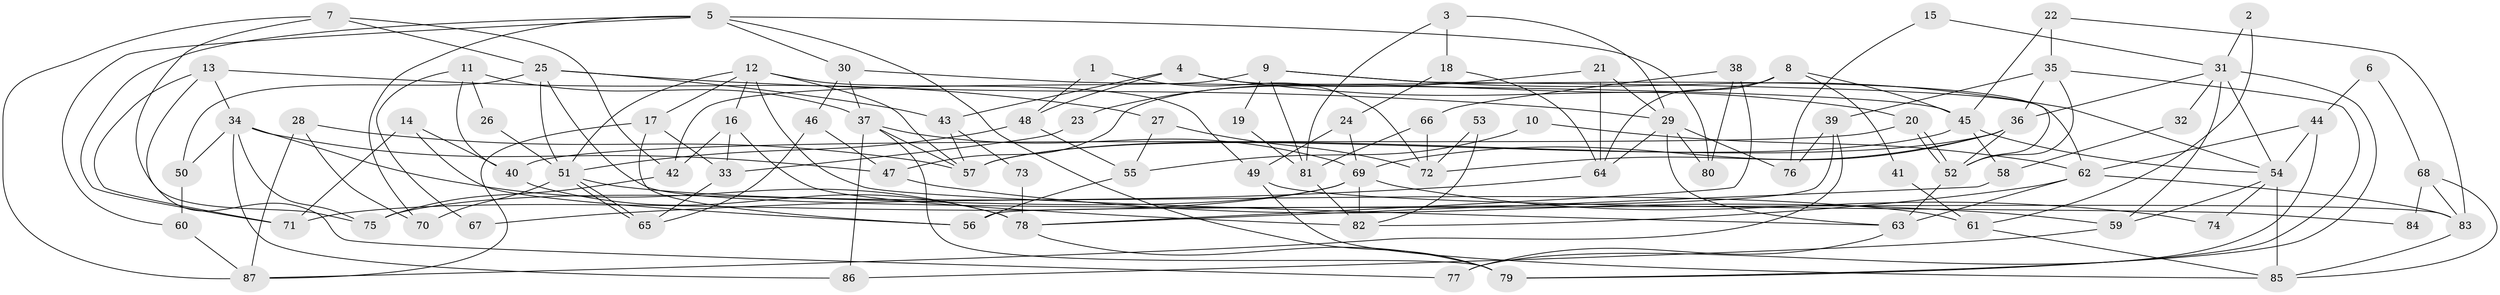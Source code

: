 // coarse degree distribution, {5: 0.17307692307692307, 2: 0.11538461538461539, 3: 0.17307692307692307, 4: 0.17307692307692307, 9: 0.038461538461538464, 10: 0.038461538461538464, 6: 0.09615384615384616, 8: 0.11538461538461539, 7: 0.057692307692307696, 11: 0.019230769230769232}
// Generated by graph-tools (version 1.1) at 2025/52/02/27/25 19:52:04]
// undirected, 87 vertices, 174 edges
graph export_dot {
graph [start="1"]
  node [color=gray90,style=filled];
  1;
  2;
  3;
  4;
  5;
  6;
  7;
  8;
  9;
  10;
  11;
  12;
  13;
  14;
  15;
  16;
  17;
  18;
  19;
  20;
  21;
  22;
  23;
  24;
  25;
  26;
  27;
  28;
  29;
  30;
  31;
  32;
  33;
  34;
  35;
  36;
  37;
  38;
  39;
  40;
  41;
  42;
  43;
  44;
  45;
  46;
  47;
  48;
  49;
  50;
  51;
  52;
  53;
  54;
  55;
  56;
  57;
  58;
  59;
  60;
  61;
  62;
  63;
  64;
  65;
  66;
  67;
  68;
  69;
  70;
  71;
  72;
  73;
  74;
  75;
  76;
  77;
  78;
  79;
  80;
  81;
  82;
  83;
  84;
  85;
  86;
  87;
  1 -- 48;
  1 -- 72;
  2 -- 31;
  2 -- 61;
  3 -- 81;
  3 -- 29;
  3 -- 18;
  4 -- 43;
  4 -- 20;
  4 -- 48;
  4 -- 62;
  5 -- 30;
  5 -- 79;
  5 -- 60;
  5 -- 70;
  5 -- 71;
  5 -- 80;
  6 -- 68;
  6 -- 44;
  7 -- 42;
  7 -- 87;
  7 -- 25;
  7 -- 75;
  8 -- 45;
  8 -- 64;
  8 -- 41;
  8 -- 47;
  9 -- 52;
  9 -- 42;
  9 -- 19;
  9 -- 54;
  9 -- 81;
  10 -- 62;
  10 -- 55;
  11 -- 40;
  11 -- 37;
  11 -- 26;
  11 -- 67;
  12 -- 63;
  12 -- 57;
  12 -- 16;
  12 -- 17;
  12 -- 49;
  12 -- 51;
  13 -- 71;
  13 -- 77;
  13 -- 27;
  13 -- 34;
  14 -- 56;
  14 -- 71;
  14 -- 40;
  15 -- 31;
  15 -- 76;
  16 -- 82;
  16 -- 33;
  16 -- 42;
  17 -- 87;
  17 -- 33;
  17 -- 56;
  18 -- 24;
  18 -- 64;
  19 -- 81;
  20 -- 40;
  20 -- 52;
  20 -- 52;
  21 -- 64;
  21 -- 29;
  21 -- 23;
  22 -- 45;
  22 -- 35;
  22 -- 83;
  23 -- 33;
  24 -- 49;
  24 -- 69;
  25 -- 51;
  25 -- 29;
  25 -- 43;
  25 -- 50;
  25 -- 83;
  26 -- 51;
  27 -- 55;
  27 -- 72;
  28 -- 57;
  28 -- 70;
  28 -- 87;
  29 -- 63;
  29 -- 64;
  29 -- 76;
  29 -- 80;
  30 -- 45;
  30 -- 46;
  30 -- 37;
  31 -- 59;
  31 -- 36;
  31 -- 32;
  31 -- 54;
  31 -- 79;
  32 -- 58;
  33 -- 65;
  34 -- 86;
  34 -- 47;
  34 -- 50;
  34 -- 75;
  34 -- 78;
  35 -- 79;
  35 -- 52;
  35 -- 36;
  35 -- 39;
  36 -- 69;
  36 -- 52;
  36 -- 57;
  36 -- 72;
  37 -- 69;
  37 -- 57;
  37 -- 79;
  37 -- 86;
  38 -- 78;
  38 -- 80;
  38 -- 66;
  39 -- 87;
  39 -- 56;
  39 -- 76;
  40 -- 78;
  41 -- 61;
  42 -- 75;
  43 -- 57;
  43 -- 73;
  44 -- 62;
  44 -- 54;
  44 -- 77;
  45 -- 54;
  45 -- 57;
  45 -- 58;
  46 -- 47;
  46 -- 65;
  47 -- 59;
  48 -- 51;
  48 -- 55;
  49 -- 85;
  49 -- 84;
  50 -- 60;
  51 -- 65;
  51 -- 65;
  51 -- 61;
  51 -- 70;
  52 -- 63;
  53 -- 72;
  53 -- 82;
  54 -- 59;
  54 -- 74;
  54 -- 85;
  55 -- 56;
  58 -- 78;
  59 -- 86;
  60 -- 87;
  61 -- 85;
  62 -- 83;
  62 -- 63;
  62 -- 82;
  63 -- 77;
  64 -- 67;
  66 -- 72;
  66 -- 81;
  68 -- 85;
  68 -- 83;
  68 -- 84;
  69 -- 75;
  69 -- 82;
  69 -- 71;
  69 -- 74;
  73 -- 78;
  78 -- 79;
  81 -- 82;
  83 -- 85;
}
